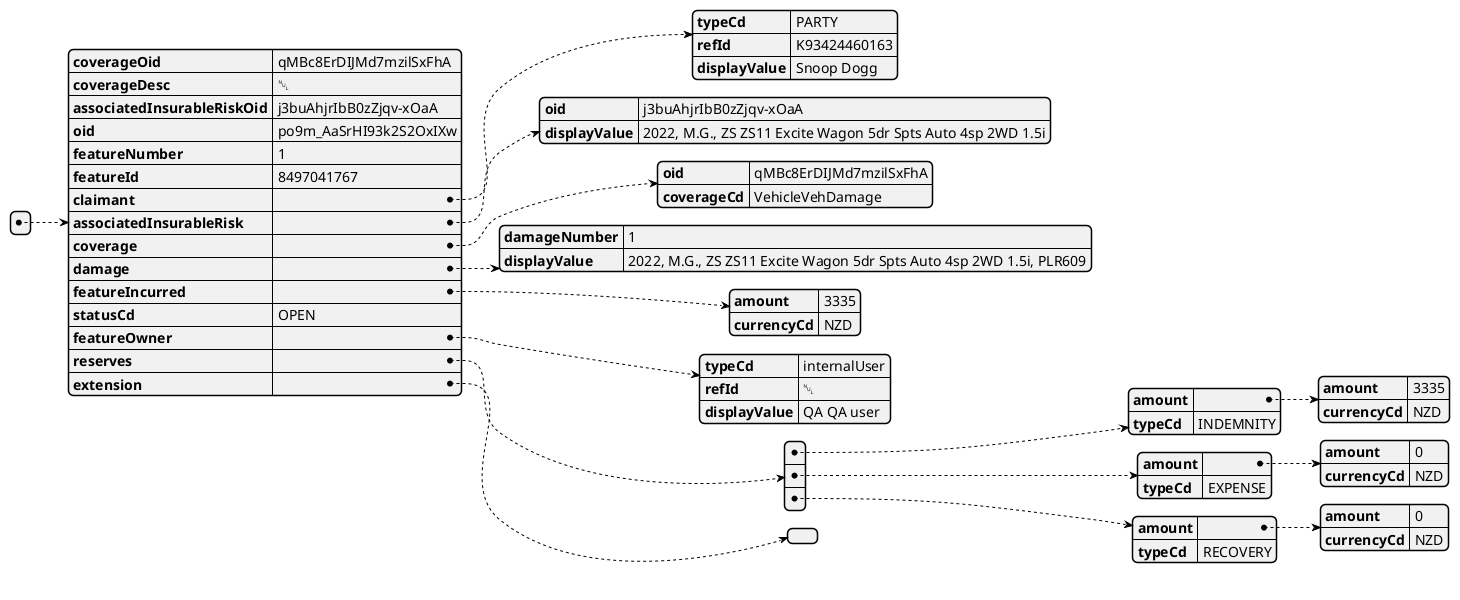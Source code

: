 @startjson

[
  {
    "coverageOid": "qMBc8ErDIJMd7mzilSxFhA",
    "coverageDesc": null,
    "associatedInsurableRiskOid": "j3buAhjrIbB0zZjqv-xOaA",
    "oid": "po9m_AaSrHI93k2S2OxIXw",
    "featureNumber": "1",
    "featureId": "8497041767",
    "claimant": {
      "typeCd": "PARTY",
      "refId": "K93424460163",
      "displayValue": "Snoop Dogg"
    },
    "associatedInsurableRisk": {
      "oid": "j3buAhjrIbB0zZjqv-xOaA",
      "displayValue": "2022, M.G., ZS ZS11 Excite Wagon 5dr Spts Auto 4sp 2WD 1.5i"
    },
    "coverage": {
      "oid": "qMBc8ErDIJMd7mzilSxFhA",
      "coverageCd": "VehicleVehDamage"
    },
    "damage": {
      "damageNumber": "1",
      "displayValue": "2022, M.G., ZS ZS11 Excite Wagon 5dr Spts Auto 4sp 2WD 1.5i, PLR609"
    },
    "featureIncurred": {
      "amount": 3335,
      "currencyCd": "NZD"
    },
    "statusCd": "OPEN",
    "featureOwner": {
      "typeCd": "internalUser",
      "refId": null,
      "displayValue": "QA QA user"
    },
    "reserves": [
      {
        "amount": {
          "amount": 3335,
          "currencyCd": "NZD"
        },
        "typeCd": "INDEMNITY"
      },
      {
        "amount": {
          "amount": 0,
          "currencyCd": "NZD"
        },
        "typeCd": "EXPENSE"
      },
      {
        "amount": {
          "amount": 0,
          "currencyCd": "NZD"
        },
        "typeCd": "RECOVERY"
      }
    ],
    "extension": {}
  }
]

@endjson